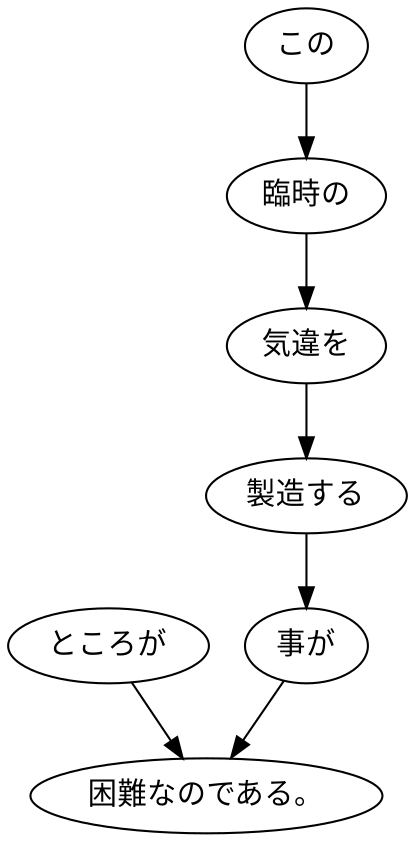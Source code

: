 digraph graph4888 {
	node0 [label="ところが"];
	node1 [label="この"];
	node2 [label="臨時の"];
	node3 [label="気違を"];
	node4 [label="製造する"];
	node5 [label="事が"];
	node6 [label="困難なのである。"];
	node0 -> node6;
	node1 -> node2;
	node2 -> node3;
	node3 -> node4;
	node4 -> node5;
	node5 -> node6;
}

